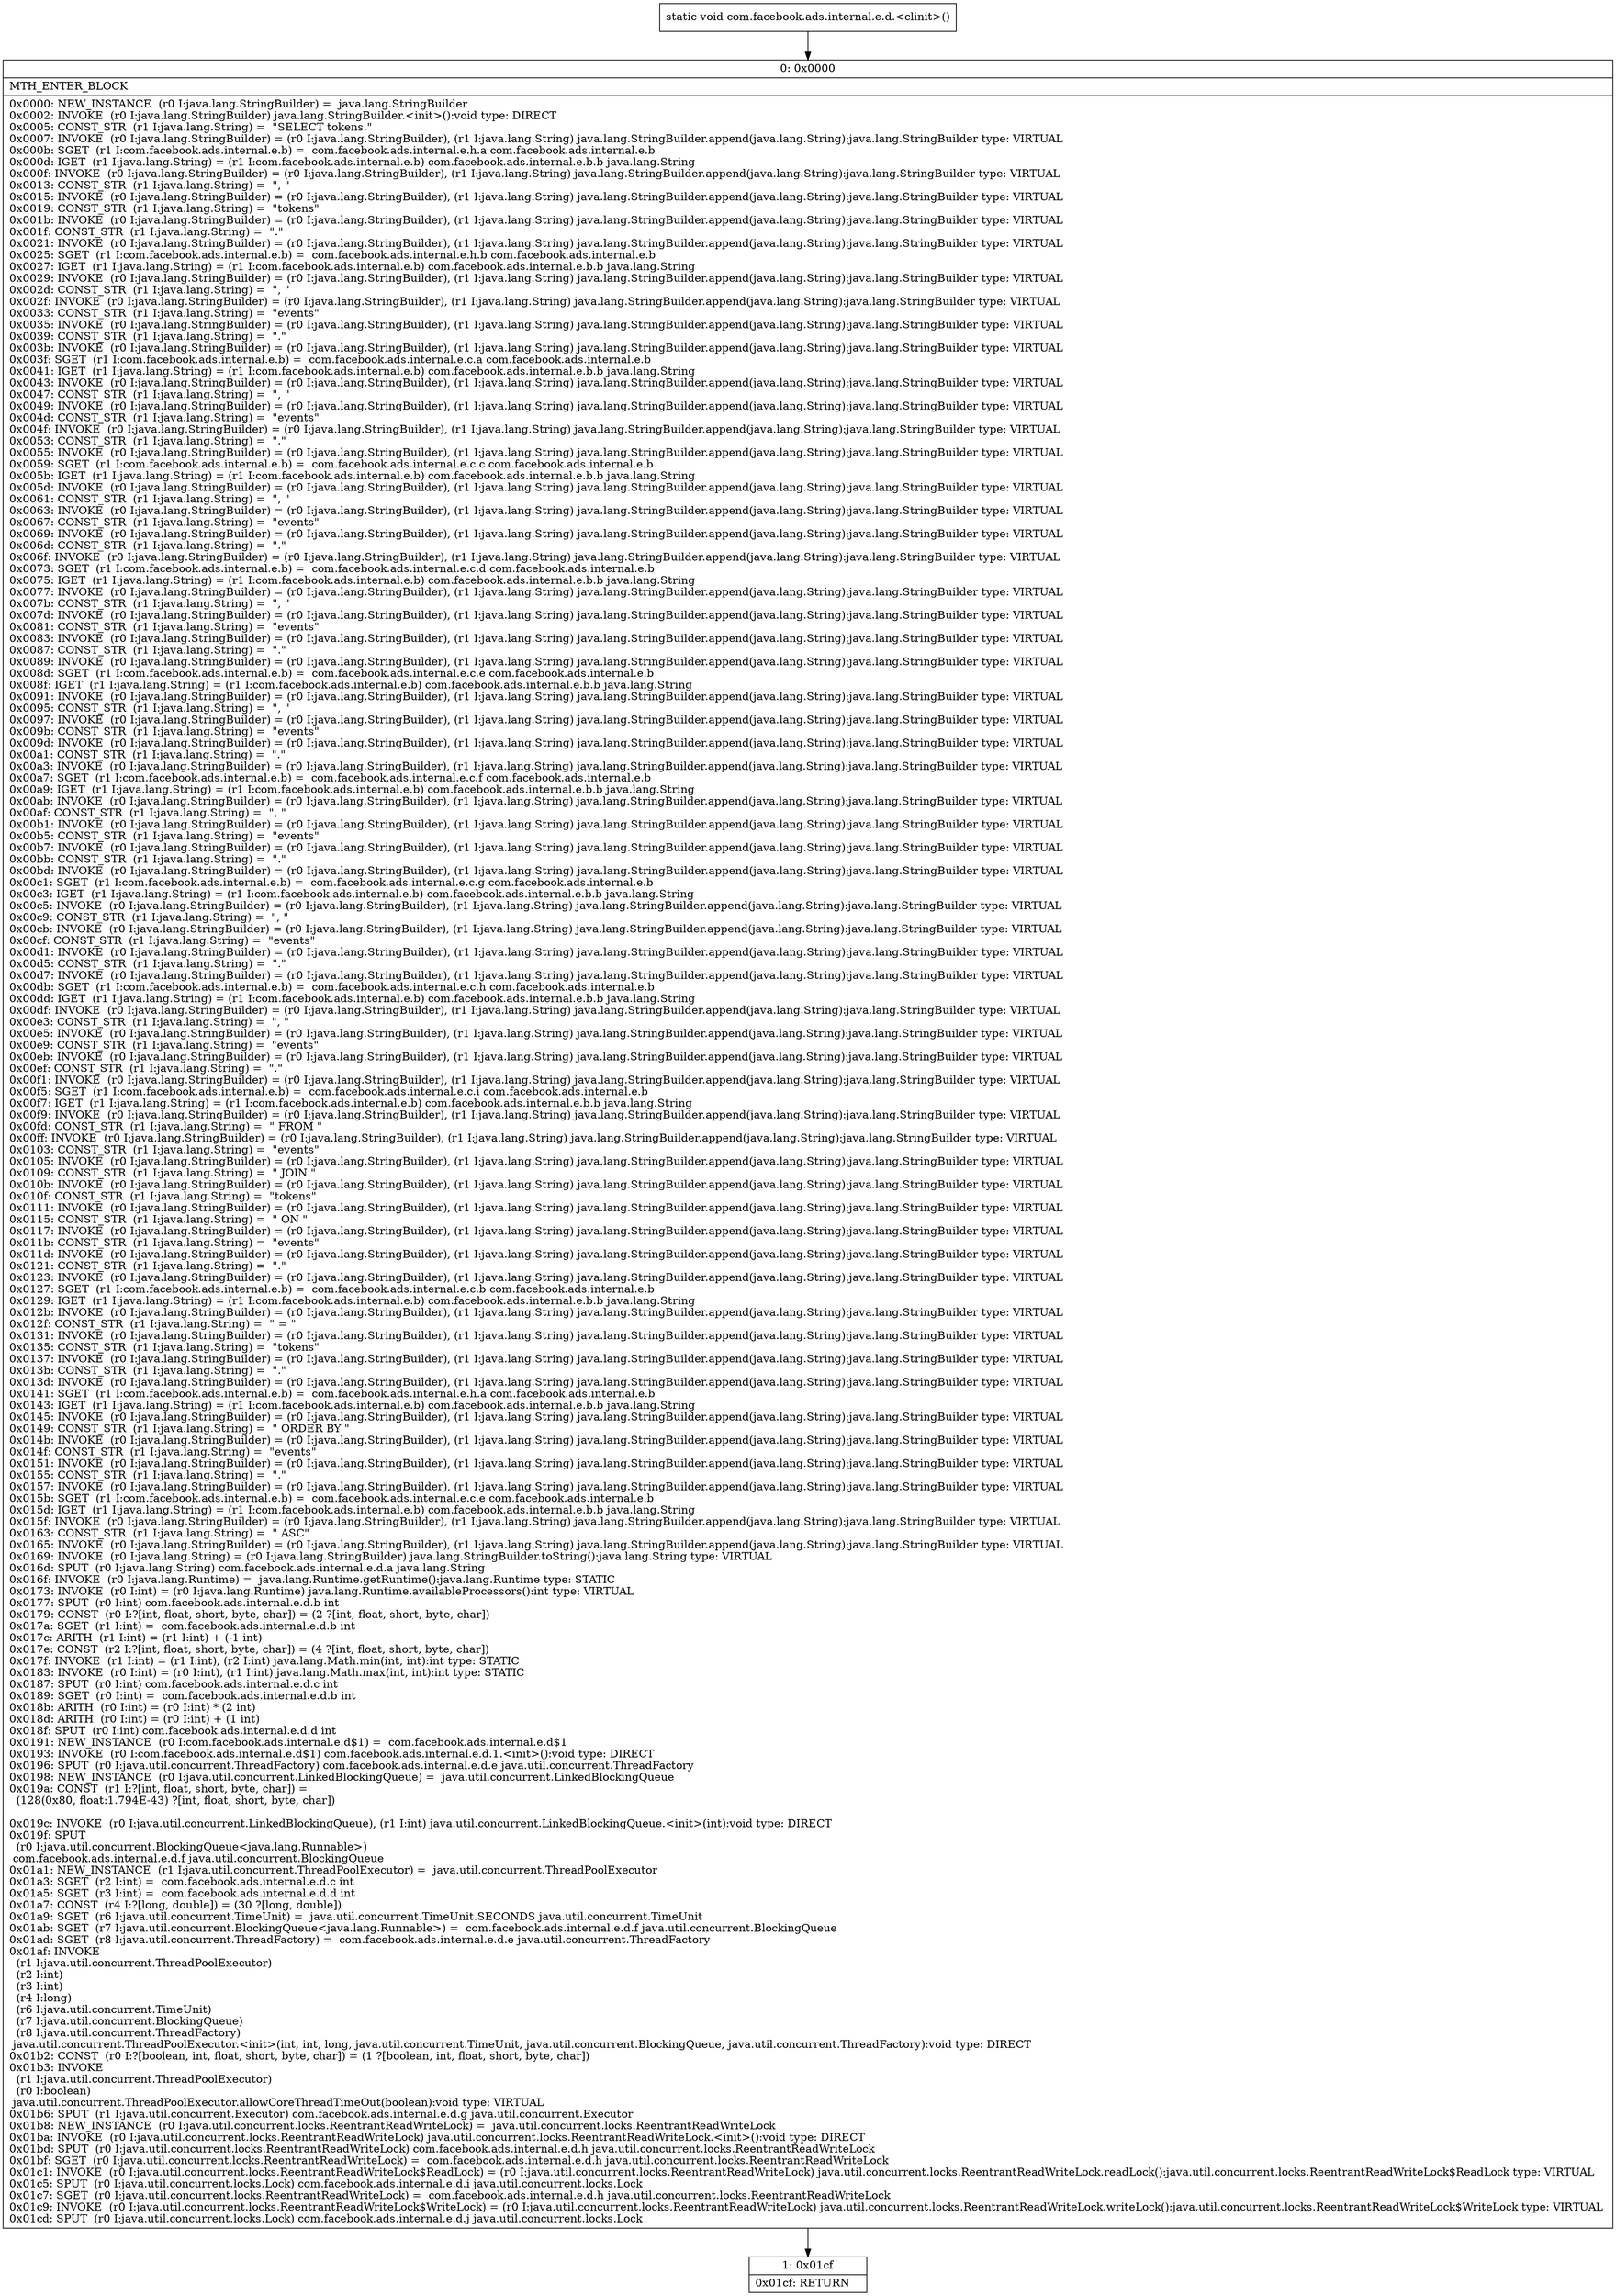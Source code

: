digraph "CFG forcom.facebook.ads.internal.e.d.\<clinit\>()V" {
Node_0 [shape=record,label="{0\:\ 0x0000|MTH_ENTER_BLOCK\l|0x0000: NEW_INSTANCE  (r0 I:java.lang.StringBuilder) =  java.lang.StringBuilder \l0x0002: INVOKE  (r0 I:java.lang.StringBuilder) java.lang.StringBuilder.\<init\>():void type: DIRECT \l0x0005: CONST_STR  (r1 I:java.lang.String) =  \"SELECT tokens.\" \l0x0007: INVOKE  (r0 I:java.lang.StringBuilder) = (r0 I:java.lang.StringBuilder), (r1 I:java.lang.String) java.lang.StringBuilder.append(java.lang.String):java.lang.StringBuilder type: VIRTUAL \l0x000b: SGET  (r1 I:com.facebook.ads.internal.e.b) =  com.facebook.ads.internal.e.h.a com.facebook.ads.internal.e.b \l0x000d: IGET  (r1 I:java.lang.String) = (r1 I:com.facebook.ads.internal.e.b) com.facebook.ads.internal.e.b.b java.lang.String \l0x000f: INVOKE  (r0 I:java.lang.StringBuilder) = (r0 I:java.lang.StringBuilder), (r1 I:java.lang.String) java.lang.StringBuilder.append(java.lang.String):java.lang.StringBuilder type: VIRTUAL \l0x0013: CONST_STR  (r1 I:java.lang.String) =  \", \" \l0x0015: INVOKE  (r0 I:java.lang.StringBuilder) = (r0 I:java.lang.StringBuilder), (r1 I:java.lang.String) java.lang.StringBuilder.append(java.lang.String):java.lang.StringBuilder type: VIRTUAL \l0x0019: CONST_STR  (r1 I:java.lang.String) =  \"tokens\" \l0x001b: INVOKE  (r0 I:java.lang.StringBuilder) = (r0 I:java.lang.StringBuilder), (r1 I:java.lang.String) java.lang.StringBuilder.append(java.lang.String):java.lang.StringBuilder type: VIRTUAL \l0x001f: CONST_STR  (r1 I:java.lang.String) =  \".\" \l0x0021: INVOKE  (r0 I:java.lang.StringBuilder) = (r0 I:java.lang.StringBuilder), (r1 I:java.lang.String) java.lang.StringBuilder.append(java.lang.String):java.lang.StringBuilder type: VIRTUAL \l0x0025: SGET  (r1 I:com.facebook.ads.internal.e.b) =  com.facebook.ads.internal.e.h.b com.facebook.ads.internal.e.b \l0x0027: IGET  (r1 I:java.lang.String) = (r1 I:com.facebook.ads.internal.e.b) com.facebook.ads.internal.e.b.b java.lang.String \l0x0029: INVOKE  (r0 I:java.lang.StringBuilder) = (r0 I:java.lang.StringBuilder), (r1 I:java.lang.String) java.lang.StringBuilder.append(java.lang.String):java.lang.StringBuilder type: VIRTUAL \l0x002d: CONST_STR  (r1 I:java.lang.String) =  \", \" \l0x002f: INVOKE  (r0 I:java.lang.StringBuilder) = (r0 I:java.lang.StringBuilder), (r1 I:java.lang.String) java.lang.StringBuilder.append(java.lang.String):java.lang.StringBuilder type: VIRTUAL \l0x0033: CONST_STR  (r1 I:java.lang.String) =  \"events\" \l0x0035: INVOKE  (r0 I:java.lang.StringBuilder) = (r0 I:java.lang.StringBuilder), (r1 I:java.lang.String) java.lang.StringBuilder.append(java.lang.String):java.lang.StringBuilder type: VIRTUAL \l0x0039: CONST_STR  (r1 I:java.lang.String) =  \".\" \l0x003b: INVOKE  (r0 I:java.lang.StringBuilder) = (r0 I:java.lang.StringBuilder), (r1 I:java.lang.String) java.lang.StringBuilder.append(java.lang.String):java.lang.StringBuilder type: VIRTUAL \l0x003f: SGET  (r1 I:com.facebook.ads.internal.e.b) =  com.facebook.ads.internal.e.c.a com.facebook.ads.internal.e.b \l0x0041: IGET  (r1 I:java.lang.String) = (r1 I:com.facebook.ads.internal.e.b) com.facebook.ads.internal.e.b.b java.lang.String \l0x0043: INVOKE  (r0 I:java.lang.StringBuilder) = (r0 I:java.lang.StringBuilder), (r1 I:java.lang.String) java.lang.StringBuilder.append(java.lang.String):java.lang.StringBuilder type: VIRTUAL \l0x0047: CONST_STR  (r1 I:java.lang.String) =  \", \" \l0x0049: INVOKE  (r0 I:java.lang.StringBuilder) = (r0 I:java.lang.StringBuilder), (r1 I:java.lang.String) java.lang.StringBuilder.append(java.lang.String):java.lang.StringBuilder type: VIRTUAL \l0x004d: CONST_STR  (r1 I:java.lang.String) =  \"events\" \l0x004f: INVOKE  (r0 I:java.lang.StringBuilder) = (r0 I:java.lang.StringBuilder), (r1 I:java.lang.String) java.lang.StringBuilder.append(java.lang.String):java.lang.StringBuilder type: VIRTUAL \l0x0053: CONST_STR  (r1 I:java.lang.String) =  \".\" \l0x0055: INVOKE  (r0 I:java.lang.StringBuilder) = (r0 I:java.lang.StringBuilder), (r1 I:java.lang.String) java.lang.StringBuilder.append(java.lang.String):java.lang.StringBuilder type: VIRTUAL \l0x0059: SGET  (r1 I:com.facebook.ads.internal.e.b) =  com.facebook.ads.internal.e.c.c com.facebook.ads.internal.e.b \l0x005b: IGET  (r1 I:java.lang.String) = (r1 I:com.facebook.ads.internal.e.b) com.facebook.ads.internal.e.b.b java.lang.String \l0x005d: INVOKE  (r0 I:java.lang.StringBuilder) = (r0 I:java.lang.StringBuilder), (r1 I:java.lang.String) java.lang.StringBuilder.append(java.lang.String):java.lang.StringBuilder type: VIRTUAL \l0x0061: CONST_STR  (r1 I:java.lang.String) =  \", \" \l0x0063: INVOKE  (r0 I:java.lang.StringBuilder) = (r0 I:java.lang.StringBuilder), (r1 I:java.lang.String) java.lang.StringBuilder.append(java.lang.String):java.lang.StringBuilder type: VIRTUAL \l0x0067: CONST_STR  (r1 I:java.lang.String) =  \"events\" \l0x0069: INVOKE  (r0 I:java.lang.StringBuilder) = (r0 I:java.lang.StringBuilder), (r1 I:java.lang.String) java.lang.StringBuilder.append(java.lang.String):java.lang.StringBuilder type: VIRTUAL \l0x006d: CONST_STR  (r1 I:java.lang.String) =  \".\" \l0x006f: INVOKE  (r0 I:java.lang.StringBuilder) = (r0 I:java.lang.StringBuilder), (r1 I:java.lang.String) java.lang.StringBuilder.append(java.lang.String):java.lang.StringBuilder type: VIRTUAL \l0x0073: SGET  (r1 I:com.facebook.ads.internal.e.b) =  com.facebook.ads.internal.e.c.d com.facebook.ads.internal.e.b \l0x0075: IGET  (r1 I:java.lang.String) = (r1 I:com.facebook.ads.internal.e.b) com.facebook.ads.internal.e.b.b java.lang.String \l0x0077: INVOKE  (r0 I:java.lang.StringBuilder) = (r0 I:java.lang.StringBuilder), (r1 I:java.lang.String) java.lang.StringBuilder.append(java.lang.String):java.lang.StringBuilder type: VIRTUAL \l0x007b: CONST_STR  (r1 I:java.lang.String) =  \", \" \l0x007d: INVOKE  (r0 I:java.lang.StringBuilder) = (r0 I:java.lang.StringBuilder), (r1 I:java.lang.String) java.lang.StringBuilder.append(java.lang.String):java.lang.StringBuilder type: VIRTUAL \l0x0081: CONST_STR  (r1 I:java.lang.String) =  \"events\" \l0x0083: INVOKE  (r0 I:java.lang.StringBuilder) = (r0 I:java.lang.StringBuilder), (r1 I:java.lang.String) java.lang.StringBuilder.append(java.lang.String):java.lang.StringBuilder type: VIRTUAL \l0x0087: CONST_STR  (r1 I:java.lang.String) =  \".\" \l0x0089: INVOKE  (r0 I:java.lang.StringBuilder) = (r0 I:java.lang.StringBuilder), (r1 I:java.lang.String) java.lang.StringBuilder.append(java.lang.String):java.lang.StringBuilder type: VIRTUAL \l0x008d: SGET  (r1 I:com.facebook.ads.internal.e.b) =  com.facebook.ads.internal.e.c.e com.facebook.ads.internal.e.b \l0x008f: IGET  (r1 I:java.lang.String) = (r1 I:com.facebook.ads.internal.e.b) com.facebook.ads.internal.e.b.b java.lang.String \l0x0091: INVOKE  (r0 I:java.lang.StringBuilder) = (r0 I:java.lang.StringBuilder), (r1 I:java.lang.String) java.lang.StringBuilder.append(java.lang.String):java.lang.StringBuilder type: VIRTUAL \l0x0095: CONST_STR  (r1 I:java.lang.String) =  \", \" \l0x0097: INVOKE  (r0 I:java.lang.StringBuilder) = (r0 I:java.lang.StringBuilder), (r1 I:java.lang.String) java.lang.StringBuilder.append(java.lang.String):java.lang.StringBuilder type: VIRTUAL \l0x009b: CONST_STR  (r1 I:java.lang.String) =  \"events\" \l0x009d: INVOKE  (r0 I:java.lang.StringBuilder) = (r0 I:java.lang.StringBuilder), (r1 I:java.lang.String) java.lang.StringBuilder.append(java.lang.String):java.lang.StringBuilder type: VIRTUAL \l0x00a1: CONST_STR  (r1 I:java.lang.String) =  \".\" \l0x00a3: INVOKE  (r0 I:java.lang.StringBuilder) = (r0 I:java.lang.StringBuilder), (r1 I:java.lang.String) java.lang.StringBuilder.append(java.lang.String):java.lang.StringBuilder type: VIRTUAL \l0x00a7: SGET  (r1 I:com.facebook.ads.internal.e.b) =  com.facebook.ads.internal.e.c.f com.facebook.ads.internal.e.b \l0x00a9: IGET  (r1 I:java.lang.String) = (r1 I:com.facebook.ads.internal.e.b) com.facebook.ads.internal.e.b.b java.lang.String \l0x00ab: INVOKE  (r0 I:java.lang.StringBuilder) = (r0 I:java.lang.StringBuilder), (r1 I:java.lang.String) java.lang.StringBuilder.append(java.lang.String):java.lang.StringBuilder type: VIRTUAL \l0x00af: CONST_STR  (r1 I:java.lang.String) =  \", \" \l0x00b1: INVOKE  (r0 I:java.lang.StringBuilder) = (r0 I:java.lang.StringBuilder), (r1 I:java.lang.String) java.lang.StringBuilder.append(java.lang.String):java.lang.StringBuilder type: VIRTUAL \l0x00b5: CONST_STR  (r1 I:java.lang.String) =  \"events\" \l0x00b7: INVOKE  (r0 I:java.lang.StringBuilder) = (r0 I:java.lang.StringBuilder), (r1 I:java.lang.String) java.lang.StringBuilder.append(java.lang.String):java.lang.StringBuilder type: VIRTUAL \l0x00bb: CONST_STR  (r1 I:java.lang.String) =  \".\" \l0x00bd: INVOKE  (r0 I:java.lang.StringBuilder) = (r0 I:java.lang.StringBuilder), (r1 I:java.lang.String) java.lang.StringBuilder.append(java.lang.String):java.lang.StringBuilder type: VIRTUAL \l0x00c1: SGET  (r1 I:com.facebook.ads.internal.e.b) =  com.facebook.ads.internal.e.c.g com.facebook.ads.internal.e.b \l0x00c3: IGET  (r1 I:java.lang.String) = (r1 I:com.facebook.ads.internal.e.b) com.facebook.ads.internal.e.b.b java.lang.String \l0x00c5: INVOKE  (r0 I:java.lang.StringBuilder) = (r0 I:java.lang.StringBuilder), (r1 I:java.lang.String) java.lang.StringBuilder.append(java.lang.String):java.lang.StringBuilder type: VIRTUAL \l0x00c9: CONST_STR  (r1 I:java.lang.String) =  \", \" \l0x00cb: INVOKE  (r0 I:java.lang.StringBuilder) = (r0 I:java.lang.StringBuilder), (r1 I:java.lang.String) java.lang.StringBuilder.append(java.lang.String):java.lang.StringBuilder type: VIRTUAL \l0x00cf: CONST_STR  (r1 I:java.lang.String) =  \"events\" \l0x00d1: INVOKE  (r0 I:java.lang.StringBuilder) = (r0 I:java.lang.StringBuilder), (r1 I:java.lang.String) java.lang.StringBuilder.append(java.lang.String):java.lang.StringBuilder type: VIRTUAL \l0x00d5: CONST_STR  (r1 I:java.lang.String) =  \".\" \l0x00d7: INVOKE  (r0 I:java.lang.StringBuilder) = (r0 I:java.lang.StringBuilder), (r1 I:java.lang.String) java.lang.StringBuilder.append(java.lang.String):java.lang.StringBuilder type: VIRTUAL \l0x00db: SGET  (r1 I:com.facebook.ads.internal.e.b) =  com.facebook.ads.internal.e.c.h com.facebook.ads.internal.e.b \l0x00dd: IGET  (r1 I:java.lang.String) = (r1 I:com.facebook.ads.internal.e.b) com.facebook.ads.internal.e.b.b java.lang.String \l0x00df: INVOKE  (r0 I:java.lang.StringBuilder) = (r0 I:java.lang.StringBuilder), (r1 I:java.lang.String) java.lang.StringBuilder.append(java.lang.String):java.lang.StringBuilder type: VIRTUAL \l0x00e3: CONST_STR  (r1 I:java.lang.String) =  \", \" \l0x00e5: INVOKE  (r0 I:java.lang.StringBuilder) = (r0 I:java.lang.StringBuilder), (r1 I:java.lang.String) java.lang.StringBuilder.append(java.lang.String):java.lang.StringBuilder type: VIRTUAL \l0x00e9: CONST_STR  (r1 I:java.lang.String) =  \"events\" \l0x00eb: INVOKE  (r0 I:java.lang.StringBuilder) = (r0 I:java.lang.StringBuilder), (r1 I:java.lang.String) java.lang.StringBuilder.append(java.lang.String):java.lang.StringBuilder type: VIRTUAL \l0x00ef: CONST_STR  (r1 I:java.lang.String) =  \".\" \l0x00f1: INVOKE  (r0 I:java.lang.StringBuilder) = (r0 I:java.lang.StringBuilder), (r1 I:java.lang.String) java.lang.StringBuilder.append(java.lang.String):java.lang.StringBuilder type: VIRTUAL \l0x00f5: SGET  (r1 I:com.facebook.ads.internal.e.b) =  com.facebook.ads.internal.e.c.i com.facebook.ads.internal.e.b \l0x00f7: IGET  (r1 I:java.lang.String) = (r1 I:com.facebook.ads.internal.e.b) com.facebook.ads.internal.e.b.b java.lang.String \l0x00f9: INVOKE  (r0 I:java.lang.StringBuilder) = (r0 I:java.lang.StringBuilder), (r1 I:java.lang.String) java.lang.StringBuilder.append(java.lang.String):java.lang.StringBuilder type: VIRTUAL \l0x00fd: CONST_STR  (r1 I:java.lang.String) =  \" FROM \" \l0x00ff: INVOKE  (r0 I:java.lang.StringBuilder) = (r0 I:java.lang.StringBuilder), (r1 I:java.lang.String) java.lang.StringBuilder.append(java.lang.String):java.lang.StringBuilder type: VIRTUAL \l0x0103: CONST_STR  (r1 I:java.lang.String) =  \"events\" \l0x0105: INVOKE  (r0 I:java.lang.StringBuilder) = (r0 I:java.lang.StringBuilder), (r1 I:java.lang.String) java.lang.StringBuilder.append(java.lang.String):java.lang.StringBuilder type: VIRTUAL \l0x0109: CONST_STR  (r1 I:java.lang.String) =  \" JOIN \" \l0x010b: INVOKE  (r0 I:java.lang.StringBuilder) = (r0 I:java.lang.StringBuilder), (r1 I:java.lang.String) java.lang.StringBuilder.append(java.lang.String):java.lang.StringBuilder type: VIRTUAL \l0x010f: CONST_STR  (r1 I:java.lang.String) =  \"tokens\" \l0x0111: INVOKE  (r0 I:java.lang.StringBuilder) = (r0 I:java.lang.StringBuilder), (r1 I:java.lang.String) java.lang.StringBuilder.append(java.lang.String):java.lang.StringBuilder type: VIRTUAL \l0x0115: CONST_STR  (r1 I:java.lang.String) =  \" ON \" \l0x0117: INVOKE  (r0 I:java.lang.StringBuilder) = (r0 I:java.lang.StringBuilder), (r1 I:java.lang.String) java.lang.StringBuilder.append(java.lang.String):java.lang.StringBuilder type: VIRTUAL \l0x011b: CONST_STR  (r1 I:java.lang.String) =  \"events\" \l0x011d: INVOKE  (r0 I:java.lang.StringBuilder) = (r0 I:java.lang.StringBuilder), (r1 I:java.lang.String) java.lang.StringBuilder.append(java.lang.String):java.lang.StringBuilder type: VIRTUAL \l0x0121: CONST_STR  (r1 I:java.lang.String) =  \".\" \l0x0123: INVOKE  (r0 I:java.lang.StringBuilder) = (r0 I:java.lang.StringBuilder), (r1 I:java.lang.String) java.lang.StringBuilder.append(java.lang.String):java.lang.StringBuilder type: VIRTUAL \l0x0127: SGET  (r1 I:com.facebook.ads.internal.e.b) =  com.facebook.ads.internal.e.c.b com.facebook.ads.internal.e.b \l0x0129: IGET  (r1 I:java.lang.String) = (r1 I:com.facebook.ads.internal.e.b) com.facebook.ads.internal.e.b.b java.lang.String \l0x012b: INVOKE  (r0 I:java.lang.StringBuilder) = (r0 I:java.lang.StringBuilder), (r1 I:java.lang.String) java.lang.StringBuilder.append(java.lang.String):java.lang.StringBuilder type: VIRTUAL \l0x012f: CONST_STR  (r1 I:java.lang.String) =  \" = \" \l0x0131: INVOKE  (r0 I:java.lang.StringBuilder) = (r0 I:java.lang.StringBuilder), (r1 I:java.lang.String) java.lang.StringBuilder.append(java.lang.String):java.lang.StringBuilder type: VIRTUAL \l0x0135: CONST_STR  (r1 I:java.lang.String) =  \"tokens\" \l0x0137: INVOKE  (r0 I:java.lang.StringBuilder) = (r0 I:java.lang.StringBuilder), (r1 I:java.lang.String) java.lang.StringBuilder.append(java.lang.String):java.lang.StringBuilder type: VIRTUAL \l0x013b: CONST_STR  (r1 I:java.lang.String) =  \".\" \l0x013d: INVOKE  (r0 I:java.lang.StringBuilder) = (r0 I:java.lang.StringBuilder), (r1 I:java.lang.String) java.lang.StringBuilder.append(java.lang.String):java.lang.StringBuilder type: VIRTUAL \l0x0141: SGET  (r1 I:com.facebook.ads.internal.e.b) =  com.facebook.ads.internal.e.h.a com.facebook.ads.internal.e.b \l0x0143: IGET  (r1 I:java.lang.String) = (r1 I:com.facebook.ads.internal.e.b) com.facebook.ads.internal.e.b.b java.lang.String \l0x0145: INVOKE  (r0 I:java.lang.StringBuilder) = (r0 I:java.lang.StringBuilder), (r1 I:java.lang.String) java.lang.StringBuilder.append(java.lang.String):java.lang.StringBuilder type: VIRTUAL \l0x0149: CONST_STR  (r1 I:java.lang.String) =  \" ORDER BY \" \l0x014b: INVOKE  (r0 I:java.lang.StringBuilder) = (r0 I:java.lang.StringBuilder), (r1 I:java.lang.String) java.lang.StringBuilder.append(java.lang.String):java.lang.StringBuilder type: VIRTUAL \l0x014f: CONST_STR  (r1 I:java.lang.String) =  \"events\" \l0x0151: INVOKE  (r0 I:java.lang.StringBuilder) = (r0 I:java.lang.StringBuilder), (r1 I:java.lang.String) java.lang.StringBuilder.append(java.lang.String):java.lang.StringBuilder type: VIRTUAL \l0x0155: CONST_STR  (r1 I:java.lang.String) =  \".\" \l0x0157: INVOKE  (r0 I:java.lang.StringBuilder) = (r0 I:java.lang.StringBuilder), (r1 I:java.lang.String) java.lang.StringBuilder.append(java.lang.String):java.lang.StringBuilder type: VIRTUAL \l0x015b: SGET  (r1 I:com.facebook.ads.internal.e.b) =  com.facebook.ads.internal.e.c.e com.facebook.ads.internal.e.b \l0x015d: IGET  (r1 I:java.lang.String) = (r1 I:com.facebook.ads.internal.e.b) com.facebook.ads.internal.e.b.b java.lang.String \l0x015f: INVOKE  (r0 I:java.lang.StringBuilder) = (r0 I:java.lang.StringBuilder), (r1 I:java.lang.String) java.lang.StringBuilder.append(java.lang.String):java.lang.StringBuilder type: VIRTUAL \l0x0163: CONST_STR  (r1 I:java.lang.String) =  \" ASC\" \l0x0165: INVOKE  (r0 I:java.lang.StringBuilder) = (r0 I:java.lang.StringBuilder), (r1 I:java.lang.String) java.lang.StringBuilder.append(java.lang.String):java.lang.StringBuilder type: VIRTUAL \l0x0169: INVOKE  (r0 I:java.lang.String) = (r0 I:java.lang.StringBuilder) java.lang.StringBuilder.toString():java.lang.String type: VIRTUAL \l0x016d: SPUT  (r0 I:java.lang.String) com.facebook.ads.internal.e.d.a java.lang.String \l0x016f: INVOKE  (r0 I:java.lang.Runtime) =  java.lang.Runtime.getRuntime():java.lang.Runtime type: STATIC \l0x0173: INVOKE  (r0 I:int) = (r0 I:java.lang.Runtime) java.lang.Runtime.availableProcessors():int type: VIRTUAL \l0x0177: SPUT  (r0 I:int) com.facebook.ads.internal.e.d.b int \l0x0179: CONST  (r0 I:?[int, float, short, byte, char]) = (2 ?[int, float, short, byte, char]) \l0x017a: SGET  (r1 I:int) =  com.facebook.ads.internal.e.d.b int \l0x017c: ARITH  (r1 I:int) = (r1 I:int) + (\-1 int) \l0x017e: CONST  (r2 I:?[int, float, short, byte, char]) = (4 ?[int, float, short, byte, char]) \l0x017f: INVOKE  (r1 I:int) = (r1 I:int), (r2 I:int) java.lang.Math.min(int, int):int type: STATIC \l0x0183: INVOKE  (r0 I:int) = (r0 I:int), (r1 I:int) java.lang.Math.max(int, int):int type: STATIC \l0x0187: SPUT  (r0 I:int) com.facebook.ads.internal.e.d.c int \l0x0189: SGET  (r0 I:int) =  com.facebook.ads.internal.e.d.b int \l0x018b: ARITH  (r0 I:int) = (r0 I:int) * (2 int) \l0x018d: ARITH  (r0 I:int) = (r0 I:int) + (1 int) \l0x018f: SPUT  (r0 I:int) com.facebook.ads.internal.e.d.d int \l0x0191: NEW_INSTANCE  (r0 I:com.facebook.ads.internal.e.d$1) =  com.facebook.ads.internal.e.d$1 \l0x0193: INVOKE  (r0 I:com.facebook.ads.internal.e.d$1) com.facebook.ads.internal.e.d.1.\<init\>():void type: DIRECT \l0x0196: SPUT  (r0 I:java.util.concurrent.ThreadFactory) com.facebook.ads.internal.e.d.e java.util.concurrent.ThreadFactory \l0x0198: NEW_INSTANCE  (r0 I:java.util.concurrent.LinkedBlockingQueue) =  java.util.concurrent.LinkedBlockingQueue \l0x019a: CONST  (r1 I:?[int, float, short, byte, char]) = \l  (128(0x80, float:1.794E\-43) ?[int, float, short, byte, char])\l \l0x019c: INVOKE  (r0 I:java.util.concurrent.LinkedBlockingQueue), (r1 I:int) java.util.concurrent.LinkedBlockingQueue.\<init\>(int):void type: DIRECT \l0x019f: SPUT  \l  (r0 I:java.util.concurrent.BlockingQueue\<java.lang.Runnable\>)\l com.facebook.ads.internal.e.d.f java.util.concurrent.BlockingQueue \l0x01a1: NEW_INSTANCE  (r1 I:java.util.concurrent.ThreadPoolExecutor) =  java.util.concurrent.ThreadPoolExecutor \l0x01a3: SGET  (r2 I:int) =  com.facebook.ads.internal.e.d.c int \l0x01a5: SGET  (r3 I:int) =  com.facebook.ads.internal.e.d.d int \l0x01a7: CONST  (r4 I:?[long, double]) = (30 ?[long, double]) \l0x01a9: SGET  (r6 I:java.util.concurrent.TimeUnit) =  java.util.concurrent.TimeUnit.SECONDS java.util.concurrent.TimeUnit \l0x01ab: SGET  (r7 I:java.util.concurrent.BlockingQueue\<java.lang.Runnable\>) =  com.facebook.ads.internal.e.d.f java.util.concurrent.BlockingQueue \l0x01ad: SGET  (r8 I:java.util.concurrent.ThreadFactory) =  com.facebook.ads.internal.e.d.e java.util.concurrent.ThreadFactory \l0x01af: INVOKE  \l  (r1 I:java.util.concurrent.ThreadPoolExecutor)\l  (r2 I:int)\l  (r3 I:int)\l  (r4 I:long)\l  (r6 I:java.util.concurrent.TimeUnit)\l  (r7 I:java.util.concurrent.BlockingQueue)\l  (r8 I:java.util.concurrent.ThreadFactory)\l java.util.concurrent.ThreadPoolExecutor.\<init\>(int, int, long, java.util.concurrent.TimeUnit, java.util.concurrent.BlockingQueue, java.util.concurrent.ThreadFactory):void type: DIRECT \l0x01b2: CONST  (r0 I:?[boolean, int, float, short, byte, char]) = (1 ?[boolean, int, float, short, byte, char]) \l0x01b3: INVOKE  \l  (r1 I:java.util.concurrent.ThreadPoolExecutor)\l  (r0 I:boolean)\l java.util.concurrent.ThreadPoolExecutor.allowCoreThreadTimeOut(boolean):void type: VIRTUAL \l0x01b6: SPUT  (r1 I:java.util.concurrent.Executor) com.facebook.ads.internal.e.d.g java.util.concurrent.Executor \l0x01b8: NEW_INSTANCE  (r0 I:java.util.concurrent.locks.ReentrantReadWriteLock) =  java.util.concurrent.locks.ReentrantReadWriteLock \l0x01ba: INVOKE  (r0 I:java.util.concurrent.locks.ReentrantReadWriteLock) java.util.concurrent.locks.ReentrantReadWriteLock.\<init\>():void type: DIRECT \l0x01bd: SPUT  (r0 I:java.util.concurrent.locks.ReentrantReadWriteLock) com.facebook.ads.internal.e.d.h java.util.concurrent.locks.ReentrantReadWriteLock \l0x01bf: SGET  (r0 I:java.util.concurrent.locks.ReentrantReadWriteLock) =  com.facebook.ads.internal.e.d.h java.util.concurrent.locks.ReentrantReadWriteLock \l0x01c1: INVOKE  (r0 I:java.util.concurrent.locks.ReentrantReadWriteLock$ReadLock) = (r0 I:java.util.concurrent.locks.ReentrantReadWriteLock) java.util.concurrent.locks.ReentrantReadWriteLock.readLock():java.util.concurrent.locks.ReentrantReadWriteLock$ReadLock type: VIRTUAL \l0x01c5: SPUT  (r0 I:java.util.concurrent.locks.Lock) com.facebook.ads.internal.e.d.i java.util.concurrent.locks.Lock \l0x01c7: SGET  (r0 I:java.util.concurrent.locks.ReentrantReadWriteLock) =  com.facebook.ads.internal.e.d.h java.util.concurrent.locks.ReentrantReadWriteLock \l0x01c9: INVOKE  (r0 I:java.util.concurrent.locks.ReentrantReadWriteLock$WriteLock) = (r0 I:java.util.concurrent.locks.ReentrantReadWriteLock) java.util.concurrent.locks.ReentrantReadWriteLock.writeLock():java.util.concurrent.locks.ReentrantReadWriteLock$WriteLock type: VIRTUAL \l0x01cd: SPUT  (r0 I:java.util.concurrent.locks.Lock) com.facebook.ads.internal.e.d.j java.util.concurrent.locks.Lock \l}"];
Node_1 [shape=record,label="{1\:\ 0x01cf|0x01cf: RETURN   \l}"];
MethodNode[shape=record,label="{static void com.facebook.ads.internal.e.d.\<clinit\>() }"];
MethodNode -> Node_0;
Node_0 -> Node_1;
}

